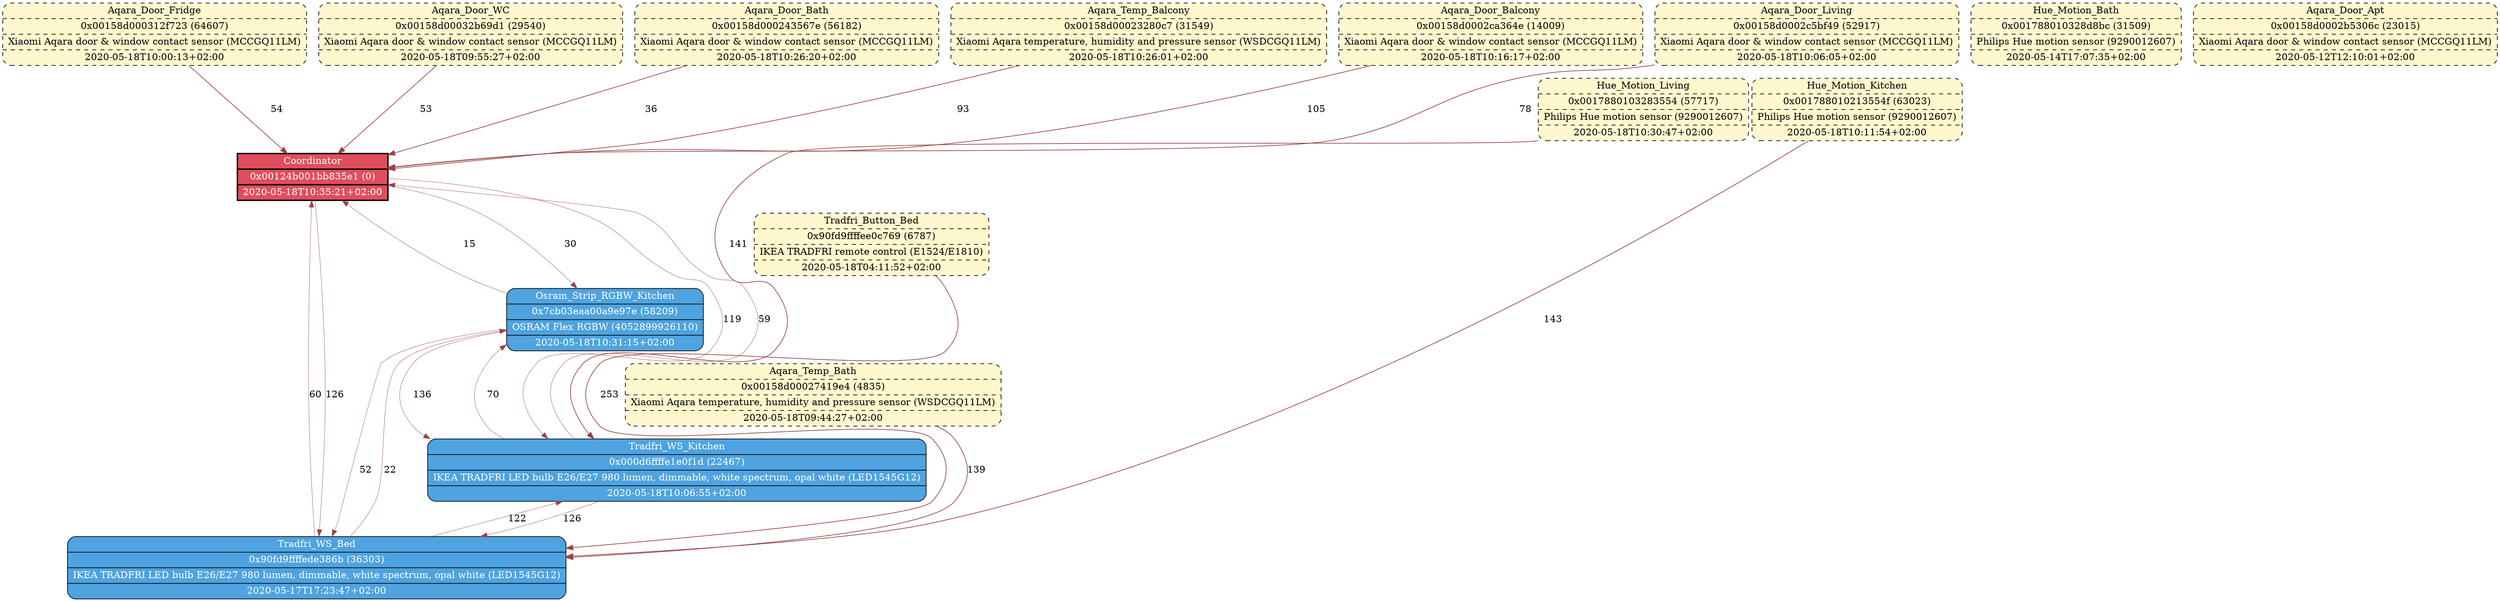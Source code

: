 digraph G {
node[shape=record];
  "0x00124b001bb835e1" [style="bold, filled", fillcolor="#e04e5d", fontcolor="#ffffff", label="{Coordinator|0x00124b001bb835e1 (0)|2020-05-18T10:35:21+02:00}"];
  "0x00124b001bb835e1" -> "0x7cb03eaa00a9e97e" [penwidth=0.5, weight=0, color="#994444", label="30"]
  "0x00124b001bb835e1" -> "0x90fd9ffffede386b" [penwidth=0.5, weight=0, color="#994444", label="126"]
  "0x00124b001bb835e1" -> "0x000d6ffffe1e0f1d" [penwidth=0.5, weight=0, color="#994444", label="119"]
  "0x001788010328d8bc" [style="rounded, dashed, filled", fillcolor="#fff8ce", fontcolor="#000000", label="{Hue_Motion_Bath|0x001788010328d8bc (31509)|Philips Hue motion sensor (9290012607)|2020-05-14T17:07:35+02:00}"];
  "0x0017880103283554" [style="rounded, dashed, filled", fillcolor="#fff8ce", fontcolor="#000000", label="{Hue_Motion_Living|0x0017880103283554 (57717)|Philips Hue motion sensor (9290012607)|2020-05-18T10:30:47+02:00}"];
  "0x0017880103283554" -> "0x000d6ffffe1e0f1d" [penwidth=1, weight=0, color="#994444", label="141"]
  "0x7cb03eaa00a9e97e" [style="rounded, filled", fillcolor="#4ea3e0", fontcolor="#ffffff", label="{Osram_Strip_RGBW_Kitchen|0x7cb03eaa00a9e97e (58209)|OSRAM Flex RGBW (4052899926110)|2020-05-18T10:31:15+02:00}"];
  "0x7cb03eaa00a9e97e" -> "0x00124b001bb835e1" [penwidth=0.5, weight=0, color="#994444", label="15"]
  "0x7cb03eaa00a9e97e" -> "0x90fd9ffffede386b" [penwidth=0.5, weight=0, color="#994444", label="52"]
  "0x7cb03eaa00a9e97e" -> "0x000d6ffffe1e0f1d" [penwidth=0.5, weight=0, color="#994444", label="136"]
  "0x90fd9ffffee0c769" [style="rounded, dashed, filled", fillcolor="#fff8ce", fontcolor="#000000", label="{Tradfri_Button_Bed|0x90fd9ffffee0c769 (6787)|IKEA TRADFRI remote control (E1524/E1810)|2020-05-18T04:11:52+02:00}"];
  "0x90fd9ffffee0c769" -> "0x90fd9ffffede386b" [penwidth=1, weight=0, color="#994444", label="253"]
  "0x00158d0002ca364e" [style="rounded, dashed, filled", fillcolor="#fff8ce", fontcolor="#000000", label="{Aqara_Door_Balcony|0x00158d0002ca364e (14009)|Xiaomi Aqara door & window contact sensor (MCCGQ11LM)|2020-05-18T10:16:17+02:00}"];
  "0x00158d0002ca364e" -> "0x00124b001bb835e1" [penwidth=1, weight=0, color="#994444", label="105"]
  "0x00158d0002c5bf49" [style="rounded, dashed, filled", fillcolor="#fff8ce", fontcolor="#000000", label="{Aqara_Door_Living|0x00158d0002c5bf49 (52917)|Xiaomi Aqara door & window contact sensor (MCCGQ11LM)|2020-05-18T10:06:05+02:00}"];
  "0x00158d0002c5bf49" -> "0x00124b001bb835e1" [penwidth=1, weight=0, color="#994444", label="78"]
  "0x00158d000312f723" [style="rounded, dashed, filled", fillcolor="#fff8ce", fontcolor="#000000", label="{Aqara_Door_Fridge|0x00158d000312f723 (64607)|Xiaomi Aqara door & window contact sensor (MCCGQ11LM)|2020-05-18T10:00:13+02:00}"];
  "0x00158d000312f723" -> "0x00124b001bb835e1" [penwidth=1, weight=0, color="#994444", label="54"]
  "0x00158d0002b5306c" [style="rounded, dashed, filled", fillcolor="#fff8ce", fontcolor="#000000", label="{Aqara_Door_Apt|0x00158d0002b5306c (23015)|Xiaomi Aqara door & window contact sensor (MCCGQ11LM)|2020-05-12T12:10:01+02:00}"];
  "0x00158d00032b69d1" [style="rounded, dashed, filled", fillcolor="#fff8ce", fontcolor="#000000", label="{Aqara_Door_WC|0x00158d00032b69d1 (29540)|Xiaomi Aqara door & window contact sensor (MCCGQ11LM)|2020-05-18T09:55:27+02:00}"];
  "0x00158d00032b69d1" -> "0x00124b001bb835e1" [penwidth=1, weight=0, color="#994444", label="53"]
  "0x00158d000243567e" [style="rounded, dashed, filled", fillcolor="#fff8ce", fontcolor="#000000", label="{Aqara_Door_Bath|0x00158d000243567e (56182)|Xiaomi Aqara door & window contact sensor (MCCGQ11LM)|2020-05-18T10:26:20+02:00}"];
  "0x00158d000243567e" -> "0x00124b001bb835e1" [penwidth=1, weight=0, color="#994444", label="36"]
  "0x00158d00027419e4" [style="rounded, dashed, filled", fillcolor="#fff8ce", fontcolor="#000000", label="{Aqara_Temp_Bath|0x00158d00027419e4 (4835)|Xiaomi Aqara temperature, humidity and pressure sensor (WSDCGQ11LM)|2020-05-18T09:44:27+02:00}"];
  "0x00158d00027419e4" -> "0x90fd9ffffede386b" [penwidth=1, weight=0, color="#994444", label="139"]
  "0x00158d00023280c7" [style="rounded, dashed, filled", fillcolor="#fff8ce", fontcolor="#000000", label="{Aqara_Temp_Balcony|0x00158d00023280c7 (31549)|Xiaomi Aqara temperature, humidity and pressure sensor (WSDCGQ11LM)|2020-05-18T10:26:01+02:00}"];
  "0x00158d00023280c7" -> "0x00124b001bb835e1" [penwidth=1, weight=0, color="#994444", label="93"]
  "0x90fd9ffffede386b" [style="rounded, filled", fillcolor="#4ea3e0", fontcolor="#ffffff", label="{Tradfri_WS_Bed|0x90fd9ffffede386b (36303)|IKEA TRADFRI LED bulb E26/E27 980 lumen, dimmable, white spectrum, opal white (LED1545G12)|2020-05-17T17:23:47+02:00}"];
  "0x90fd9ffffede386b" -> "0x00124b001bb835e1" [penwidth=0.5, weight=0, color="#994444", label="60"]
  "0x90fd9ffffede386b" -> "0x7cb03eaa00a9e97e" [penwidth=0.5, weight=0, color="#994444", label="22"]
  "0x90fd9ffffede386b" -> "0x000d6ffffe1e0f1d" [penwidth=0.5, weight=0, color="#994444", label="122"]
  "0x000d6ffffe1e0f1d" [style="rounded, filled", fillcolor="#4ea3e0", fontcolor="#ffffff", label="{Tradfri_WS_Kitchen|0x000d6ffffe1e0f1d (22467)|IKEA TRADFRI LED bulb E26/E27 980 lumen, dimmable, white spectrum, opal white (LED1545G12)|2020-05-18T10:06:55+02:00}"];
  "0x000d6ffffe1e0f1d" -> "0x00124b001bb835e1" [penwidth=0.5, weight=0, color="#994444", label="59"]
  "0x000d6ffffe1e0f1d" -> "0x7cb03eaa00a9e97e" [penwidth=0.5, weight=0, color="#994444", label="70"]
  "0x000d6ffffe1e0f1d" -> "0x90fd9ffffede386b" [penwidth=0.5, weight=0, color="#994444", label="126"]
  "0x001788010213554f" [style="rounded, dashed, filled", fillcolor="#fff8ce", fontcolor="#000000", label="{Hue_Motion_Kitchen|0x001788010213554f (63023)|Philips Hue motion sensor (9290012607)|2020-05-18T10:11:54+02:00}"];
  "0x001788010213554f" -> "0x90fd9ffffede386b" [penwidth=1, weight=0, color="#994444", label="143"]
}
